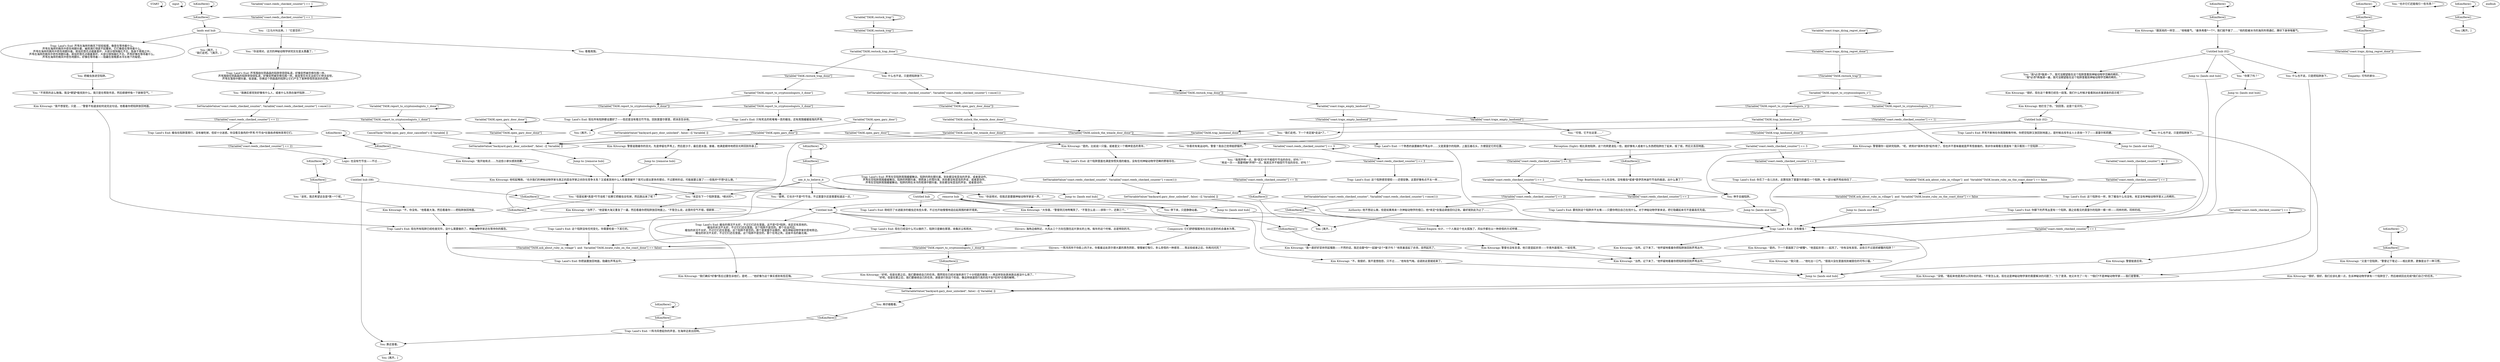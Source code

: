 # COAST ORB / reeds at lands end
# These reeds are in the north, at Land's End. The interactable reeds you can search when Morell tells you to check the phasmid traps. There are traps in these reeds.
# ==================================================
digraph G {
	  0 [label="START"];
	  1 [label="input"];
	  2 [label="Variable[\"TASK.restock_trap\"]"];
	  3 [label="Variable[\"TASK.restock_trap\"]", shape=diamond];
	  4 [label="!(Variable[\"TASK.restock_trap\"])", shape=diamond];
	  5 [label="IsKimHere()"];
	  6 [label="IsKimHere()", shape=diamond];
	  7 [label="!(IsKimHere())", shape=diamond];
	  8 [label="Kim Kitsuragi: “没错。”看起来他是真的认同你说的话。“不管怎么说，现在这是神秘动物学家的需要解决的问题了。”为了澄清，他又补充了一句：“*我们*不是神秘动物学家——我们是警察。”"];
	  9 [label="Kim Kitsuragi: 警督也没有言语。他只是竖起衣领——毕竟外面很冷，一如往常。"];
	  10 [label="Jump to: [lands end hub]"];
	  11 [label="Variable[\"coast.reeds_checked_counter\"] == 3"];
	  12 [label="Variable[\"coast.reeds_checked_counter\"] == 3", shape=diamond];
	  13 [label="!(Variable[\"coast.reeds_checked_counter\"] == 3)", shape=diamond];
	  14 [label="Kim Kitsuragi: “当然。记下来了。”他怀疑地看着你把陷阱放回到芦苇丛中。"];
	  15 [label="Logic: 也没有竹节虫——不过……"];
	  16 [label="Variable[\"coast.reeds_checked_counter\"] == 1"];
	  17 [label="Variable[\"coast.reeds_checked_counter\"] == 1", shape=diamond];
	  18 [label="!(Variable[\"coast.reeds_checked_counter\"] == 1)", shape=diamond];
	  19 [label="SetVariableValue(\"backyard.gary_door_unlocked\", false) --[[ Variable[ ]]"];
	  20 [label="IsKimHere()"];
	  21 [label="IsKimHere()", shape=diamond];
	  22 [label="!(IsKimHere())", shape=diamond];
	  23 [label="Kim Kitsuragi: “大惊喜。”警督阴沉地咧嘴笑了。“不管怎么说——排除一个，还剩三个。”"];
	  24 [label="You: “也许它们还能吸引一些东西？”"];
	  25 [label="Kim Kitsuragi: “是的。比如说一只猫，或者是又一个精神变态的青年。”"];
	  26 [label="Variable[\"TASK.open_gary_door_done\"]"];
	  27 [label="Variable[\"TASK.open_gary_door_done\"]", shape=diamond];
	  28 [label="!(Variable[\"TASK.open_gary_door_done\"])", shape=diamond];
	  29 [label="SetVariableValue(\"backyard.gary_door_unlocked\", false) --[[ Variable[ ]]"];
	  30 [label="Variable[\"coast.traps_dying_regret_done\"]"];
	  31 [label="Variable[\"coast.traps_dying_regret_done\"]", shape=diamond];
	  32 [label="!(Variable[\"coast.traps_dying_regret_done\"])", shape=diamond];
	  33 [label="Jump to: [lands end hub]"];
	  34 [label="Kim Kitsuragi: “好吧。但是在那之后，我们要继续自己的任务。既然现在已经对海岸进行了十分彻底的搜查——再这样到处跑来跑去就没什么用了。”\n“好吧。但是在那之后，我们要继续自己的任务。调查进行到这个阶段，像这样绕道而行真的找不到*任何*合理的解释。”"];
	  35 [label="Trap: Land's End: 芦苇不断地在你周围嘶嘶作响，你把空陷阱又放回到地面上。是时候去找专业人士咨询一下了——莫雷尔和莉娜。"];
	  36 [label="You: “我想声明一点，我*其实*并不相信竹节虫的存在，好吗？”\n“再说一次——我要明确*声明*一点，我其实并不相信竹节虫的存在，好吗？”"];
	  37 [label="Kim Kitsuragi: “我一直好好坚持早起慢跑——不然的话，我还会跟*你*一起破*这个*案子吗？”他笑着竖起了衣领，突然起风了。"];
	  38 [label="IsKimHere()"];
	  39 [label="IsKimHere()", shape=diamond];
	  40 [label="!(IsKimHere())", shape=diamond];
	  41 [label="SetVariableValue(\"backyard.gary_door_unlocked\", false) --[[ Variable[ ]]"];
	  42 [label="Variable[\"TASK.ask_about_ruby_in_village\"]  and  Variable[\"TASK.locate_ruby_on_the_coast_done\"] == false"];
	  43 [label="Variable[\"TASK.ask_about_ruby_in_village\"]  and  Variable[\"TASK.locate_ruby_on_the_coast_done\"] == false", shape=diamond];
	  44 [label="!(Variable[\"TASK.ask_about_ruby_in_village\"]  and  Variable[\"TASK.locate_ruby_on_the_coast_done\"] == false)", shape=diamond];
	  45 [label="You: [离开。]"];
	  46 [label="Kim Kitsuragi: 警督追随着你的目光，先是停留在芦苇上，然后是沙子，最后是水面。接着，他满是期待地把目光转回到你身上。"];
	  47 [label="Kim Kitsuragi: “是的。下一个里面困了只*螃蟹*。”他竖起衣领——起风了。“你有没有发现，这些只不过是抓螃蟹的陷阱？”"];
	  48 [label="Trap: Land's End: 一个熟悉的装置躺在芦苇丛中……又是莫雷尔的陷阱，上面压着石头，方便固定它的位置。"];
	  49 [label="CancelTask(\"TASK.open_gary_door_cancelled\")--[[ Variable[ ]]"];
	  50 [label="Trap: Land's End: 现在已经没什么可以做的了。陷阱只是躺在那里，收集灰尘和雨水。"];
	  51 [label="You: “肯定在下一个陷阱里面。*绝对的*。”"];
	  52 [label="You: “你说得对。这次的神秘动物学研究实在是太愚蠢了。”"];
	  53 [label="IsKimHere()"];
	  54 [label="IsKimHere()", shape=diamond];
	  55 [label="!(IsKimHere())", shape=diamond];
	  56 [label="Trap: Land's End: 没有蝗虫！"];
	  57 [label="lands end hub"];
	  58 [label="Kim Kitsuragi: 警督跟你一起研究陷阱。“呃，诱饵对*某种东西*起作用了。但也并不意味着就是芦苇怪兽做的。除非你亲眼看见里面有？我只看到一个空陷阱……”"];
	  59 [label="Trap: Land's End: 你脚下的芦苇丛里有一个陷阱。跟之前看见的莫雷尔的陷阱一模一样——同样的网，同样的线。"];
	  60 [label="SetVariableValue(\"coast.reeds_checked_counter\", Variable[\"coast.reeds_checked_counter\"] +once(1)) "];
	  61 [label="Kim Kitsuragi: 他咬起嘴唇。“也许我们的神秘动物学家与真正的昆虫学家之间存在竞争关系？又或者其他什么人在蓄意破坏？我可以提出更多的理论，不过那样的话，可能就要立案了——但我并*不想*这么做。”"];
	  62 [label="remorse hub"];
	  63 [label="Trap: Land's End: 芦苇围绕在阴森森的陷阱旁窃窃私语，好像突然被恐惧包围一样。\n芦苇围绕在阴森森的陷阱旁窃窃私语，好像突然被恐惧包围一样。就连雪花也无法给它们带去安慰。\n芦苇在落雨中颤抖着，低语着。仿佛这个阴森森的陷阱让它们产生了某种奇怪而诡异的恐惧。"];
	  64 [label="Kim Kitsuragi: “很好，很好。我们应该礼貌一点，告诉神秘动物学家有一个陷阱空了，然后继续回去完成*我们自己*的任务。”"];
	  65 [label="Untitled hub (02)"];
	  66 [label="Authority: 他不想这么做，但是如果再来一次神秘动物学的借口，他*肯定*会强迫调查回归正轨。最好就到此为止了……"];
	  67 [label="Variable[\"coast.reeds_checked_counter\"] == 1"];
	  68 [label="Variable[\"coast.reeds_checked_counter\"] == 1", shape=diamond];
	  69 [label="!(Variable[\"coast.reeds_checked_counter\"] == 1)", shape=diamond];
	  70 [label="Variable[\"TASK.report_to_cryptozoologists_1_done\"]"];
	  71 [label="Variable[\"TASK.report_to_cryptozoologists_1_done\"]", shape=diamond];
	  72 [label="!(Variable[\"TASK.report_to_cryptozoologists_1_done\"])", shape=diamond];
	  73 [label="Jump to: [lands end hub]"];
	  74 [label="You: “可惜，它不在这里……”"];
	  75 [label="Trap: Land's End: 芦苇在空陷阱周围缓缓舞动。陷阱的网在颤抖着。到处都没有昆虫的声音，或者是动作。\n芦苇在空陷阱周围缓缓舞动。陷阱的网颤抖着，想把身上的雪抖落。到处都没有昆虫的声音，或者是动作。\n芦苇在空陷阱周围缓缓舞动。陷阱的网在冰冷的雨滴中颤抖着。到处都没有昆虫的声音，或者是动作。"];
	  76 [label="Trap: Land's End: 蝗虫的情况不太好，不过它们还在里面。这不是*空*陷阱。肯定还有其他的。\n蝗虫的状况不太好，不过它们还在里面。这个陷阱不是空的。那个在运河边。\n蝗虫的状况不太好，不过它们还在里面。这个陷阱不是空的。那个是莫雷尔设置的，就在神秘动物学家的营地旁边。\n蝗虫的状况不太好，不过它们还在里面。这个陷阱不是空的。那个在地之角，这座半岛的最北端。"];
	  77 [label="You: “不用笑的这么勉强。我没*期望*能找到什么。我只是在帮助市民，然后顺便呼吸一下新鲜空气。”"];
	  78 [label="Trap: Land's End: 刚经历了长途跋涉的蝗虫还有些头晕，不过也开始慢慢地适应起周围的新环境来。"];
	  79 [label="You: 把蝗虫放进空陷阱。"];
	  80 [label="Shivers: 海角边缘附近，大风从三个方向包围住这片狭长的土地。每年的这个时候，总是特别的冷。"];
	  81 [label="You: “该死，我还希望这会是*第一*个呢。”"];
	  82 [label="Kim Kitsuragi: “很好。现在这个事情已经告一段落。我们什么时候才能看到凶杀案调查的启示呢？”"];
	  83 [label="Kim Kitsuragi: “当然。记下来了。”他怀疑地看着你把陷阱放回到芦苇丛中。"];
	  84 [label="Jump to: [lands end hub]"];
	  85 [label="Kim Kitsuragi: “不。我很好。我不是想抱怨，只不过……”他有些气喘。话语到这里就结束了。"];
	  86 [label="Untitled hub"];
	  87 [label="You: [离开。]\n“我们走吧。”[离开。]"];
	  88 [label="You: [离开。]"];
	  89 [label="IsKimHere()"];
	  90 [label="IsKimHere()", shape=diamond];
	  91 [label="!(IsKimHere())", shape=diamond];
	  92 [label="IsKimHere()"];
	  93 [label="IsKimHere()", shape=diamond];
	  94 [label="!(IsKimHere())", shape=diamond];
	  95 [label="Trap: Land's End: 现在所有陷阱已经检查完毕。没什么需要做的了。神秘动物学家还在等待你的报告。"];
	  96 [label="Jump to: [lands end hub]"];
	  97 [label="Shivers: 一阵冷风吹干你脸上的汗水，你看着远处菲尔德大厦的黑色阴影，慢慢被它吸引。多么奇怪的一种感觉……等这些结束之后，你再问问风？"];
	  98 [label="IsKimHere()"];
	  99 [label="IsKimHere()", shape=diamond];
	  100 [label="!(IsKimHere())", shape=diamond];
	  101 [label="Variable[\"coast.reeds_checked_counter\"] == 2"];
	  102 [label="Variable[\"coast.reeds_checked_counter\"] == 2", shape=diamond];
	  103 [label="!(Variable[\"coast.reeds_checked_counter\"] == 2)", shape=diamond];
	  104 [label="SetVariableValue(\"coast.reeds_checked_counter\", Variable[\"coast.reeds_checked_counter\"] +once(1)) "];
	  105 [label="Trap: Land's End: 你把装置放回地面，隐藏在芦苇丛中。"];
	  106 [label="Jump to: [lands end hub]"];
	  107 [label="You: “我确实感觉到好像有什么人，或者什么东西在破坏陷阱……”"];
	  108 [label="IsKimHere()"];
	  109 [label="IsKimHere()", shape=diamond];
	  110 [label="!(IsKimHere())", shape=diamond];
	  111 [label="You: （立马大叫出来。）“它是空的！”"];
	  112 [label="Trap: Land's End: 这个陷阱里面也满是惊慌失措的蝗虫，没有任何神秘动物学范畴的野兽存在。"];
	  113 [label="Jump to: [remorse hub]"];
	  114 [label="IsKimHere()"];
	  115 [label="IsKimHere()", shape=diamond];
	  116 [label="!(IsKimHere())", shape=diamond];
	  117 [label="You: 什么也不说，只是把陷阱放下。"];
	  118 [label="Trap: Land's End: 芦苇在海岸的微风下轻轻摇摆，像是在等待着什么。\n芦苇在海岸的微风中悲伤地颤抖着，被雨滴打得直不起腰来。它们像是在等待着什么。\n芦苇在海岸的微风中悲伤地颤抖着。斑驳的雪花点缀着茎杆，大部分很快融化不见，隐身于黑暗之中。\n芦苇在海岸的微风中悲伤地颤抖着。斑驳的雪花点缀着茎杆，大部分很快融化不见。芦苇好像在等待着什么。\n芦苇在海岸的微风中悲伤地颤抖，好像在等待着——隐藏在夜晚那冰冷长袍下的秘密。"];
	  119 [label="You: 伸手去碰陷阱。"];
	  120 [label="Perception (Sight): 相比其他陷阱，这个的网更凌乱一些。就好像有人或者什么东西把陷阱捡了起来，摇了摇，然后又丢回地面。"];
	  121 [label="Kim Kitsuragi: “我只是……”他吐出一口气。“很高兴没在里面找到被困住的可怜小猫。”"];
	  122 [label="Variable[\"TASK.restock_trap_done\"]"];
	  123 [label="Variable[\"TASK.restock_trap_done\"]", shape=diamond];
	  124 [label="!(Variable[\"TASK.restock_trap_done\"])", shape=diamond];
	  125 [label="Empathy: 可怜的家伙……"];
	  126 [label="Untitled hub"];
	  127 [label="You: 停下来，只是静静站着。"];
	  128 [label="You: 什么也不说，只是把陷阱放下。"];
	  129 [label="Trap: Boathouses: 什么也没有。没有蝗虫*或者*是伊苏林迪竹节虫的痕迹。出什么事了？"];
	  130 [label="SetVariableValue(\"coast.reeds_checked_counter\", Variable[\"coast.reeds_checked_counter\"] +once(1)) "];
	  131 [label="Trap: Land's End: 现在所有陷阱都设置好了——但还是没有看见竹节虫。回到莫雷尔那里，把消息告诉他。"];
	  132 [label="Variable[\"TASK.report_to_cryptozoologists_1\"]"];
	  133 [label="Variable[\"TASK.report_to_cryptozoologists_1\"]", shape=diamond];
	  134 [label="!(Variable[\"TASK.report_to_cryptozoologists_1\"])", shape=diamond];
	  135 [label="You: “我们走吧。下一个肯定就*走运*了。”"];
	  136 [label="Kim Kitsuragi: 警督挺直后背。"];
	  137 [label="Kim Kitsuragi: “我开始有点……为这些小家伙感到抱歉。”"];
	  138 [label="You: [离开。]"];
	  139 [label="You: “但是如果*真是*竹节虫呢？如果它把蝗虫全吃掉，然后跑出来了呢？”"];
	  140 [label="You: 看看周围。"];
	  141 [label="Untitled hub (02)"];
	  142 [label="You: “你喜欢有氧运动吗，警督？我自己觉得挺舒服的。”"];
	  143 [label="Kim Kitsuragi: “又是个空陷阱，”警督记下笔记——相比职责，更像是出于一种习惯。"];
	  144 [label="Variable[\"TASK.unlock_the_weasle_door_done\"]"];
	  145 [label="Variable[\"TASK.unlock_the_weasle_door_done\"]", shape=diamond];
	  146 [label="!(Variable[\"TASK.unlock_the_weasle_door_done\"])", shape=diamond];
	  147 [label="Kim Kitsuragi: “我不想冒犯，只是……”警督不知道该如何说完这句话。他看着你把陷阱放回地面。"];
	  148 [label="You: “是啊，它也许*不是*竹节虫，不过莫雷尔还是需要知道这一点。”"];
	  149 [label="Kim Kitsuragi: 他拦住了你。“别回答。这是个反问句。”"];
	  150 [label="Variable[\"coast.reeds_checked_counter\"] == 2"];
	  151 [label="Variable[\"coast.reeds_checked_counter\"] == 2", shape=diamond];
	  152 [label="!(Variable[\"coast.reeds_checked_counter\"] == 2)", shape=diamond];
	  153 [label="Kim Kitsuragi: “当然了，”他望着大海又重复了一遍，然后看着你把陷阱放回地面上。“不管怎么说，这里的空气不错，很新鲜……”"];
	  154 [label="see_it_to_believe_it"];
	  155 [label="Trap: Land's End: 要找到这个陷阱并不太难——只要你明白自己在找什么。对于神秘动物学家来说，把它隐藏起来可不是最高优先级。"];
	  156 [label="Kim Kitsuragi: “跟其他的一样空……”他喘着气。“最多再看*一个*，我们就不做了……”他的脸被冰冷的海风吹得通红，蹲伏下身体喘着气。"];
	  157 [label="You: 靠近查看。"];
	  158 [label="Variable[\"TASK.open_gary_door\"]"];
	  159 [label="Variable[\"TASK.open_gary_door\"]", shape=diamond];
	  160 [label="!(Variable[\"TASK.open_gary_door\"])", shape=diamond];
	  161 [label="SetVariableValue(\"coast.reeds_checked_counter\", Variable[\"coast.reeds_checked_counter\"] +once(1)) "];
	  162 [label="SetVariableValue(\"backyard.gary_door_unlocked\", false) --[[ Variable[ ]]"];
	  163 [label="Variable[\"coast.traps_empty_landsend\"]"];
	  164 [label="Variable[\"coast.traps_empty_landsend\"]", shape=diamond];
	  165 [label="!(Variable[\"coast.traps_empty_landsend\"])", shape=diamond];
	  166 [label="Trap: Land's End: 一阵冷风卷起你的声音，在海岸边发出回响。"];
	  167 [label="You: “你说得对。但我还是要跟神秘动物学家说一声。”"];
	  168 [label="Trap: Land's End: 这个陷阱也一样，除了蝗虫什么也没有。肯定没有神秘动物学意义上的畸形。"];
	  169 [label="Trap: Land's End: 这个陷阱感觉很轻——还很安静。这里好像有点不太一样……"];
	  170 [label="You: 再仔细看看。"];
	  171 [label="You: “我*必须*强调一下，我可没期望能在这个陷阱里看到神秘动物学范畴的畸形。”\n“我*必须*再强调一遍，我可没期望能在这个陷阱里看到神秘动物学范畴的畸形。”"];
	  172 [label="Variable[\"TASK.report_to_cryptozoologists_3_done\"]"];
	  173 [label="Variable[\"TASK.report_to_cryptozoologists_3_done\"]", shape=diamond];
	  174 [label="!(Variable[\"TASK.report_to_cryptozoologists_3_done\"])", shape=diamond];
	  175 [label="Trap: Land's End: 只有死去的和奄奄一息的蝗虫，还有周围缓缓摇曳的芦苇。"];
	  176 [label="Trap: Land's End: 蝗虫在陷阱里爬行，没有被吃掉，但却十分迷惑。你没看见食肉的*芦苇-竹节虫*在狼吞虎咽地享用它们。"];
	  177 [label="You: [离开。]"];
	  178 [label="Trap: Land's End: 你花了一会儿功夫，总算找到了莫雷尔的最后一个陷阱。有一部分被芦苇给挡住了……"];
	  179 [label="Jump to: [lands end hub]"];
	  180 [label="Inland Empire: 伙计，一个人做这个也太孤独了。风似乎都在以一种奇怪的方式呼啸……"];
	  181 [label="You: 什么也不说，只是把陷阱放下。"];
	  182 [label="You: “你累了吗？”"];
	  183 [label="endhub"];
	  184 [label="Variable[\"coast.reeds_checked_counter\"] == 3"];
	  185 [label="Variable[\"coast.reeds_checked_counter\"] == 3", shape=diamond];
	  186 [label="!(Variable[\"coast.reeds_checked_counter\"] == 3)", shape=diamond];
	  187 [label="Composure: 它们舒舒服服地生活在这里的机会基本为零。"];
	  188 [label="Kim Kitsuragi: “我们确实*好像*答应过要告诉他们，是吧……”他好像为这个事实感到有些后悔。"];
	  189 [label="Kim Kitsuragi: “不，你没有。”他看着大海，然后看着你——把陷阱放回地面。"];
	  190 [label="Trap: Land's End: 这个陷阱没有任何变化。你需要检查一下其它的。"];
	  191 [label="Variable[\"TASK.trap_landsend_done\"]"];
	  192 [label="Variable[\"TASK.trap_landsend_done\"]", shape=diamond];
	  193 [label="!(Variable[\"TASK.trap_landsend_done\"])", shape=diamond];
	  194 [label="Jump to: [remorse hub]"];
	  195 [label="Untitled hub (08)"];
	  196 [label="Jump to: [lands end hub]"];
	  0 -> 0
	  1 -> 1
	  2 -> 2
	  2 -> 3
	  3 -> 122
	  4 -> 132
	  5 -> 5
	  5 -> 6
	  6 -> 137
	  7 -> 61
	  8 -> 41
	  9 -> 83
	  10 -> 56
	  11 -> 11
	  11 -> 12
	  12 -> 169
	  13 -> 100
	  14 -> 83
	  15 -> 195
	  16 -> 16
	  16 -> 17
	  17 -> 111
	  18 -> 176
	  19 -> 113
	  20 -> 20
	  20 -> 21
	  21 -> 22
	  22 -> 32
	  23 -> 85
	  24 -> 24
	  25 -> 112
	  26 -> 26
	  26 -> 27
	  27 -> 19
	  28 -> 144
	  29 -> 19
	  30 -> 30
	  30 -> 31
	  31 -> 4
	  32 -> 125
	  33 -> 56
	  34 -> 41
	  35 -> 179
	  36 -> 13
	  37 -> 83
	  38 -> 38
	  38 -> 39
	  39 -> 143
	  40 -> 180
	  41 -> 170
	  42 -> 42
	  42 -> 43
	  43 -> 96
	  44 -> 105
	  46 -> 194
	  47 -> 83
	  48 -> 56
	  49 -> 19
	  50 -> 44
	  51 -> 153
	  52 -> 63
	  53 -> 53
	  53 -> 54
	  54 -> 166
	  55 -> 166
	  56 -> 14
	  57 -> 140
	  57 -> 118
	  57 -> 87
	  58 -> 119
	  59 -> 56
	  60 -> 18
	  61 -> 51
	  61 -> 139
	  61 -> 148
	  61 -> 167
	  62 -> 127
	  62 -> 86
	  62 -> 23
	  63 -> 107
	  64 -> 41
	  65 -> 35
	  65 -> 181
	  65 -> 142
	  65 -> 135
	  66 -> 138
	  67 -> 67
	  67 -> 68
	  68 -> 47
	  69 -> 58
	  70 -> 70
	  70 -> 71
	  71 -> 49
	  72 -> 94
	  73 -> 56
	  74 -> 120
	  75 -> 126
	  76 -> 44
	  77 -> 147
	  78 -> 187
	  79 -> 77
	  80 -> 72
	  81 -> 189
	  82 -> 149
	  83 -> 196
	  84 -> 56
	  85 -> 196
	  86 -> 80
	  86 -> 116
	  86 -> 50
	  86 -> 76
	  89 -> 89
	  89 -> 90
	  90 -> 57
	  91 -> 129
	  92 -> 92
	  92 -> 93
	  93 -> 154
	  94 -> 34
	  95 -> 44
	  96 -> 56
	  97 -> 105
	  98 -> 98
	  98 -> 99
	  99 -> 81
	  100 -> 138
	  101 -> 101
	  101 -> 102
	  102 -> 168
	  103 -> 15
	  104 -> 28
	  105 -> 95
	  106 -> 56
	  107 -> 60
	  108 -> 108
	  108 -> 109
	  109 -> 45
	  110 -> 86
	  111 -> 52
	  112 -> 161
	  113 -> 61
	  114 -> 114
	  114 -> 115
	  115 -> 156
	  116 -> 9
	  117 -> 104
	  118 -> 79
	  119 -> 10
	  120 -> 91
	  121 -> 196
	  122 -> 123
	  122 -> 124
	  123 -> 172
	  124 -> 163
	  126 -> 138
	  126 -> 78
	  127 -> 62
	  128 -> 136
	  129 -> 119
	  130 -> 40
	  131 -> 177
	  132 -> 133
	  132 -> 134
	  133 -> 69
	  134 -> 191
	  135 -> 46
	  136 -> 196
	  137 -> 61
	  139 -> 7
	  140 -> 117
	  141 -> 128
	  141 -> 73
	  141 -> 171
	  141 -> 182
	  142 -> 36
	  143 -> 64
	  144 -> 145
	  144 -> 146
	  145 -> 19
	  146 -> 48
	  147 -> 95
	  148 -> 188
	  149 -> 65
	  150 -> 152
	  150 -> 151
	  151 -> 155
	  152 -> 66
	  153 -> 95
	  154 -> 167
	  154 -> 106
	  154 -> 139
	  154 -> 51
	  154 -> 148
	  155 -> 56
	  156 -> 141
	  157 -> 88
	  158 -> 160
	  158 -> 159
	  159 -> 25
	  160 -> 19
	  161 -> 162
	  162 -> 37
	  163 -> 164
	  163 -> 165
	  164 -> 74
	  165 -> 75
	  166 -> 157
	  167 -> 33
	  168 -> 59
	  169 -> 130
	  170 -> 55
	  171 -> 82
	  172 -> 173
	  172 -> 174
	  173 -> 175
	  174 -> 131
	  175 -> 29
	  176 -> 103
	  178 -> 56
	  179 -> 56
	  180 -> 9
	  181 -> 8
	  182 -> 84
	  184 -> 185
	  184 -> 186
	  185 -> 178
	  186 -> 150
	  187 -> 97
	  188 -> 41
	  189 -> 95
	  190 -> 44
	  191 -> 192
	  191 -> 193
	  192 -> 190
	  193 -> 184
	  194 -> 61
	  195 -> 157
	  195 -> 110
	  196 -> 56
}

